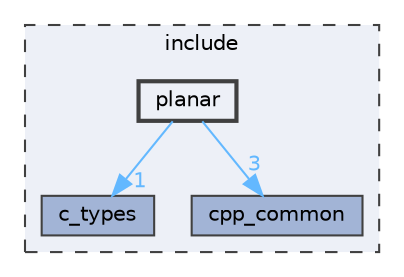 digraph "planar"
{
 // LATEX_PDF_SIZE
  bgcolor="transparent";
  edge [fontname=Helvetica,fontsize=10,labelfontname=Helvetica,labelfontsize=10];
  node [fontname=Helvetica,fontsize=10,shape=box,height=0.2,width=0.4];
  compound=true
  subgraph clusterdir_d44c64559bbebec7f509842c48db8b23 {
    graph [ bgcolor="#edf0f7", pencolor="grey25", label="include", fontname=Helvetica,fontsize=10 style="filled,dashed", URL="dir_d44c64559bbebec7f509842c48db8b23.html",tooltip=""]
  dir_d5995d5871f728649bd47ea0d6428e03 [label="c_types", fillcolor="#a2b4d6", color="grey25", style="filled", URL="dir_d5995d5871f728649bd47ea0d6428e03.html",tooltip=""];
  dir_f413d2883acb285bdeb0fac3ae939ed0 [label="cpp_common", fillcolor="#a2b4d6", color="grey25", style="filled", URL="dir_f413d2883acb285bdeb0fac3ae939ed0.html",tooltip=""];
  dir_18707d05538dd92e3a5e3c5f41ef164b [label="planar", fillcolor="#edf0f7", color="grey25", style="filled,bold", URL="dir_18707d05538dd92e3a5e3c5f41ef164b.html",tooltip=""];
  }
  dir_18707d05538dd92e3a5e3c5f41ef164b->dir_d5995d5871f728649bd47ea0d6428e03 [headlabel="1", labeldistance=1.5 headhref="dir_000071_000019.html" href="dir_000071_000019.html" color="steelblue1" fontcolor="steelblue1"];
  dir_18707d05538dd92e3a5e3c5f41ef164b->dir_f413d2883acb285bdeb0fac3ae939ed0 [headlabel="3", labeldistance=1.5 headhref="dir_000071_000036.html" href="dir_000071_000036.html" color="steelblue1" fontcolor="steelblue1"];
}
